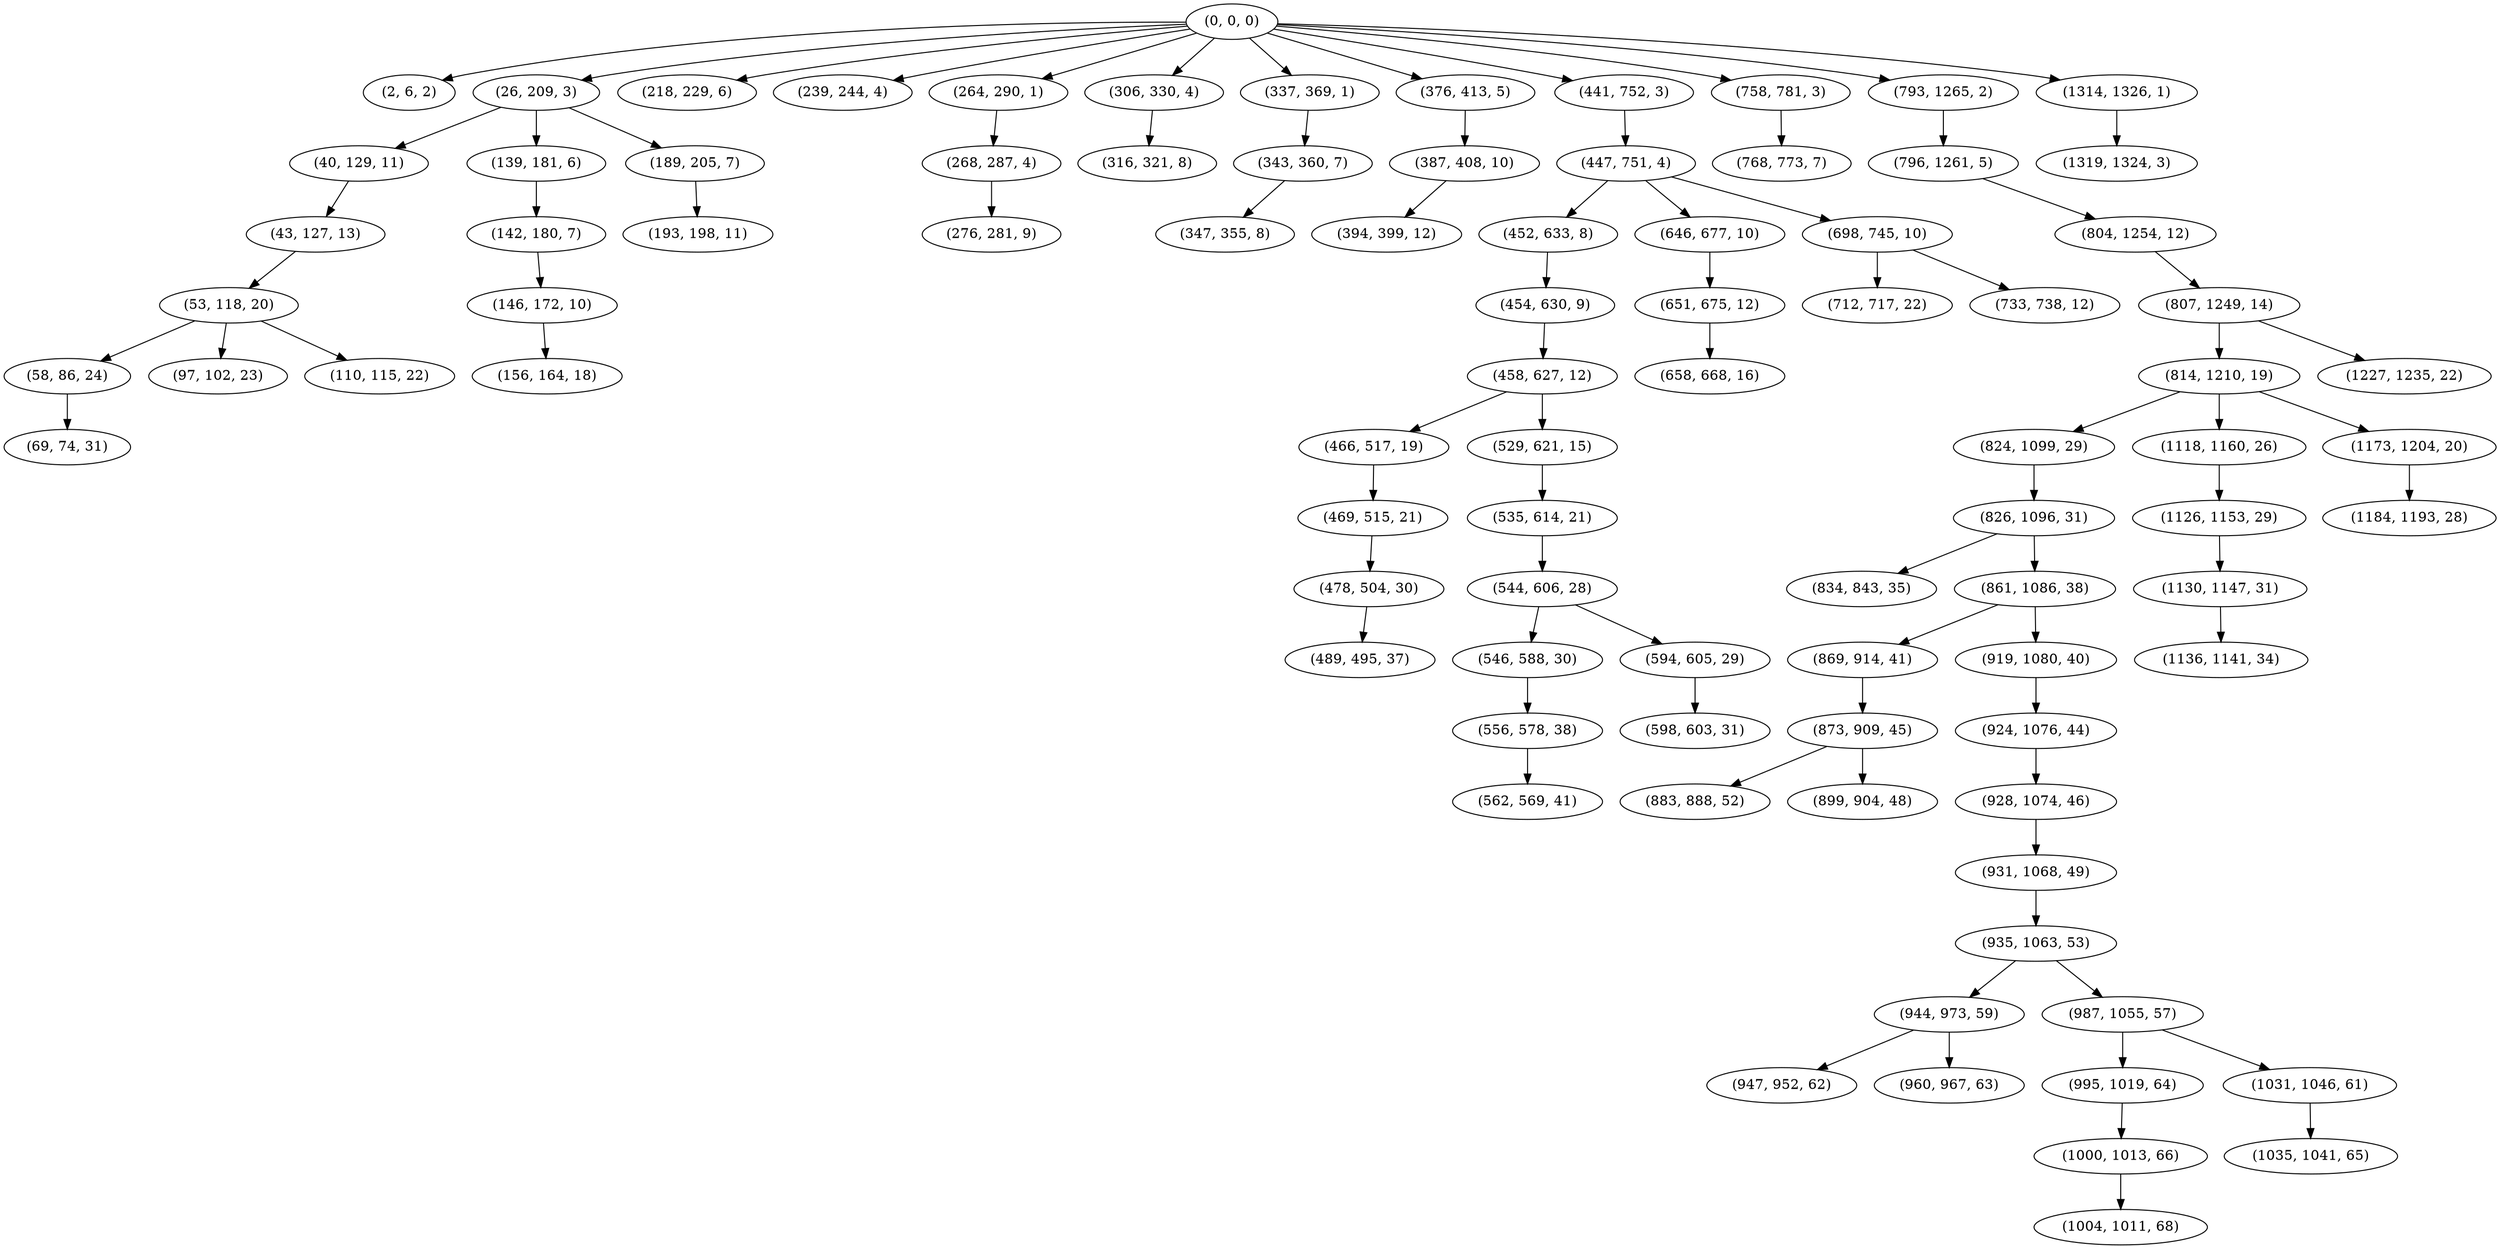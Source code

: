 digraph tree {
    "(0, 0, 0)";
    "(2, 6, 2)";
    "(26, 209, 3)";
    "(40, 129, 11)";
    "(43, 127, 13)";
    "(53, 118, 20)";
    "(58, 86, 24)";
    "(69, 74, 31)";
    "(97, 102, 23)";
    "(110, 115, 22)";
    "(139, 181, 6)";
    "(142, 180, 7)";
    "(146, 172, 10)";
    "(156, 164, 18)";
    "(189, 205, 7)";
    "(193, 198, 11)";
    "(218, 229, 6)";
    "(239, 244, 4)";
    "(264, 290, 1)";
    "(268, 287, 4)";
    "(276, 281, 9)";
    "(306, 330, 4)";
    "(316, 321, 8)";
    "(337, 369, 1)";
    "(343, 360, 7)";
    "(347, 355, 8)";
    "(376, 413, 5)";
    "(387, 408, 10)";
    "(394, 399, 12)";
    "(441, 752, 3)";
    "(447, 751, 4)";
    "(452, 633, 8)";
    "(454, 630, 9)";
    "(458, 627, 12)";
    "(466, 517, 19)";
    "(469, 515, 21)";
    "(478, 504, 30)";
    "(489, 495, 37)";
    "(529, 621, 15)";
    "(535, 614, 21)";
    "(544, 606, 28)";
    "(546, 588, 30)";
    "(556, 578, 38)";
    "(562, 569, 41)";
    "(594, 605, 29)";
    "(598, 603, 31)";
    "(646, 677, 10)";
    "(651, 675, 12)";
    "(658, 668, 16)";
    "(698, 745, 10)";
    "(712, 717, 22)";
    "(733, 738, 12)";
    "(758, 781, 3)";
    "(768, 773, 7)";
    "(793, 1265, 2)";
    "(796, 1261, 5)";
    "(804, 1254, 12)";
    "(807, 1249, 14)";
    "(814, 1210, 19)";
    "(824, 1099, 29)";
    "(826, 1096, 31)";
    "(834, 843, 35)";
    "(861, 1086, 38)";
    "(869, 914, 41)";
    "(873, 909, 45)";
    "(883, 888, 52)";
    "(899, 904, 48)";
    "(919, 1080, 40)";
    "(924, 1076, 44)";
    "(928, 1074, 46)";
    "(931, 1068, 49)";
    "(935, 1063, 53)";
    "(944, 973, 59)";
    "(947, 952, 62)";
    "(960, 967, 63)";
    "(987, 1055, 57)";
    "(995, 1019, 64)";
    "(1000, 1013, 66)";
    "(1004, 1011, 68)";
    "(1031, 1046, 61)";
    "(1035, 1041, 65)";
    "(1118, 1160, 26)";
    "(1126, 1153, 29)";
    "(1130, 1147, 31)";
    "(1136, 1141, 34)";
    "(1173, 1204, 20)";
    "(1184, 1193, 28)";
    "(1227, 1235, 22)";
    "(1314, 1326, 1)";
    "(1319, 1324, 3)";
    "(0, 0, 0)" -> "(2, 6, 2)";
    "(0, 0, 0)" -> "(26, 209, 3)";
    "(0, 0, 0)" -> "(218, 229, 6)";
    "(0, 0, 0)" -> "(239, 244, 4)";
    "(0, 0, 0)" -> "(264, 290, 1)";
    "(0, 0, 0)" -> "(306, 330, 4)";
    "(0, 0, 0)" -> "(337, 369, 1)";
    "(0, 0, 0)" -> "(376, 413, 5)";
    "(0, 0, 0)" -> "(441, 752, 3)";
    "(0, 0, 0)" -> "(758, 781, 3)";
    "(0, 0, 0)" -> "(793, 1265, 2)";
    "(0, 0, 0)" -> "(1314, 1326, 1)";
    "(26, 209, 3)" -> "(40, 129, 11)";
    "(26, 209, 3)" -> "(139, 181, 6)";
    "(26, 209, 3)" -> "(189, 205, 7)";
    "(40, 129, 11)" -> "(43, 127, 13)";
    "(43, 127, 13)" -> "(53, 118, 20)";
    "(53, 118, 20)" -> "(58, 86, 24)";
    "(53, 118, 20)" -> "(97, 102, 23)";
    "(53, 118, 20)" -> "(110, 115, 22)";
    "(58, 86, 24)" -> "(69, 74, 31)";
    "(139, 181, 6)" -> "(142, 180, 7)";
    "(142, 180, 7)" -> "(146, 172, 10)";
    "(146, 172, 10)" -> "(156, 164, 18)";
    "(189, 205, 7)" -> "(193, 198, 11)";
    "(264, 290, 1)" -> "(268, 287, 4)";
    "(268, 287, 4)" -> "(276, 281, 9)";
    "(306, 330, 4)" -> "(316, 321, 8)";
    "(337, 369, 1)" -> "(343, 360, 7)";
    "(343, 360, 7)" -> "(347, 355, 8)";
    "(376, 413, 5)" -> "(387, 408, 10)";
    "(387, 408, 10)" -> "(394, 399, 12)";
    "(441, 752, 3)" -> "(447, 751, 4)";
    "(447, 751, 4)" -> "(452, 633, 8)";
    "(447, 751, 4)" -> "(646, 677, 10)";
    "(447, 751, 4)" -> "(698, 745, 10)";
    "(452, 633, 8)" -> "(454, 630, 9)";
    "(454, 630, 9)" -> "(458, 627, 12)";
    "(458, 627, 12)" -> "(466, 517, 19)";
    "(458, 627, 12)" -> "(529, 621, 15)";
    "(466, 517, 19)" -> "(469, 515, 21)";
    "(469, 515, 21)" -> "(478, 504, 30)";
    "(478, 504, 30)" -> "(489, 495, 37)";
    "(529, 621, 15)" -> "(535, 614, 21)";
    "(535, 614, 21)" -> "(544, 606, 28)";
    "(544, 606, 28)" -> "(546, 588, 30)";
    "(544, 606, 28)" -> "(594, 605, 29)";
    "(546, 588, 30)" -> "(556, 578, 38)";
    "(556, 578, 38)" -> "(562, 569, 41)";
    "(594, 605, 29)" -> "(598, 603, 31)";
    "(646, 677, 10)" -> "(651, 675, 12)";
    "(651, 675, 12)" -> "(658, 668, 16)";
    "(698, 745, 10)" -> "(712, 717, 22)";
    "(698, 745, 10)" -> "(733, 738, 12)";
    "(758, 781, 3)" -> "(768, 773, 7)";
    "(793, 1265, 2)" -> "(796, 1261, 5)";
    "(796, 1261, 5)" -> "(804, 1254, 12)";
    "(804, 1254, 12)" -> "(807, 1249, 14)";
    "(807, 1249, 14)" -> "(814, 1210, 19)";
    "(807, 1249, 14)" -> "(1227, 1235, 22)";
    "(814, 1210, 19)" -> "(824, 1099, 29)";
    "(814, 1210, 19)" -> "(1118, 1160, 26)";
    "(814, 1210, 19)" -> "(1173, 1204, 20)";
    "(824, 1099, 29)" -> "(826, 1096, 31)";
    "(826, 1096, 31)" -> "(834, 843, 35)";
    "(826, 1096, 31)" -> "(861, 1086, 38)";
    "(861, 1086, 38)" -> "(869, 914, 41)";
    "(861, 1086, 38)" -> "(919, 1080, 40)";
    "(869, 914, 41)" -> "(873, 909, 45)";
    "(873, 909, 45)" -> "(883, 888, 52)";
    "(873, 909, 45)" -> "(899, 904, 48)";
    "(919, 1080, 40)" -> "(924, 1076, 44)";
    "(924, 1076, 44)" -> "(928, 1074, 46)";
    "(928, 1074, 46)" -> "(931, 1068, 49)";
    "(931, 1068, 49)" -> "(935, 1063, 53)";
    "(935, 1063, 53)" -> "(944, 973, 59)";
    "(935, 1063, 53)" -> "(987, 1055, 57)";
    "(944, 973, 59)" -> "(947, 952, 62)";
    "(944, 973, 59)" -> "(960, 967, 63)";
    "(987, 1055, 57)" -> "(995, 1019, 64)";
    "(987, 1055, 57)" -> "(1031, 1046, 61)";
    "(995, 1019, 64)" -> "(1000, 1013, 66)";
    "(1000, 1013, 66)" -> "(1004, 1011, 68)";
    "(1031, 1046, 61)" -> "(1035, 1041, 65)";
    "(1118, 1160, 26)" -> "(1126, 1153, 29)";
    "(1126, 1153, 29)" -> "(1130, 1147, 31)";
    "(1130, 1147, 31)" -> "(1136, 1141, 34)";
    "(1173, 1204, 20)" -> "(1184, 1193, 28)";
    "(1314, 1326, 1)" -> "(1319, 1324, 3)";
}
